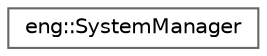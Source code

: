 digraph "Graphical Class Hierarchy"
{
 // LATEX_PDF_SIZE
  bgcolor="transparent";
  edge [fontname=Helvetica,fontsize=10,labelfontname=Helvetica,labelfontsize=10];
  node [fontname=Helvetica,fontsize=10,shape=box,height=0.2,width=0.4];
  rankdir="LR";
  Node0 [label="eng::SystemManager",height=0.2,width=0.4,color="grey40", fillcolor="white", style="filled",URL="$classeng_1_1_system_manager.html",tooltip=" "];
}
